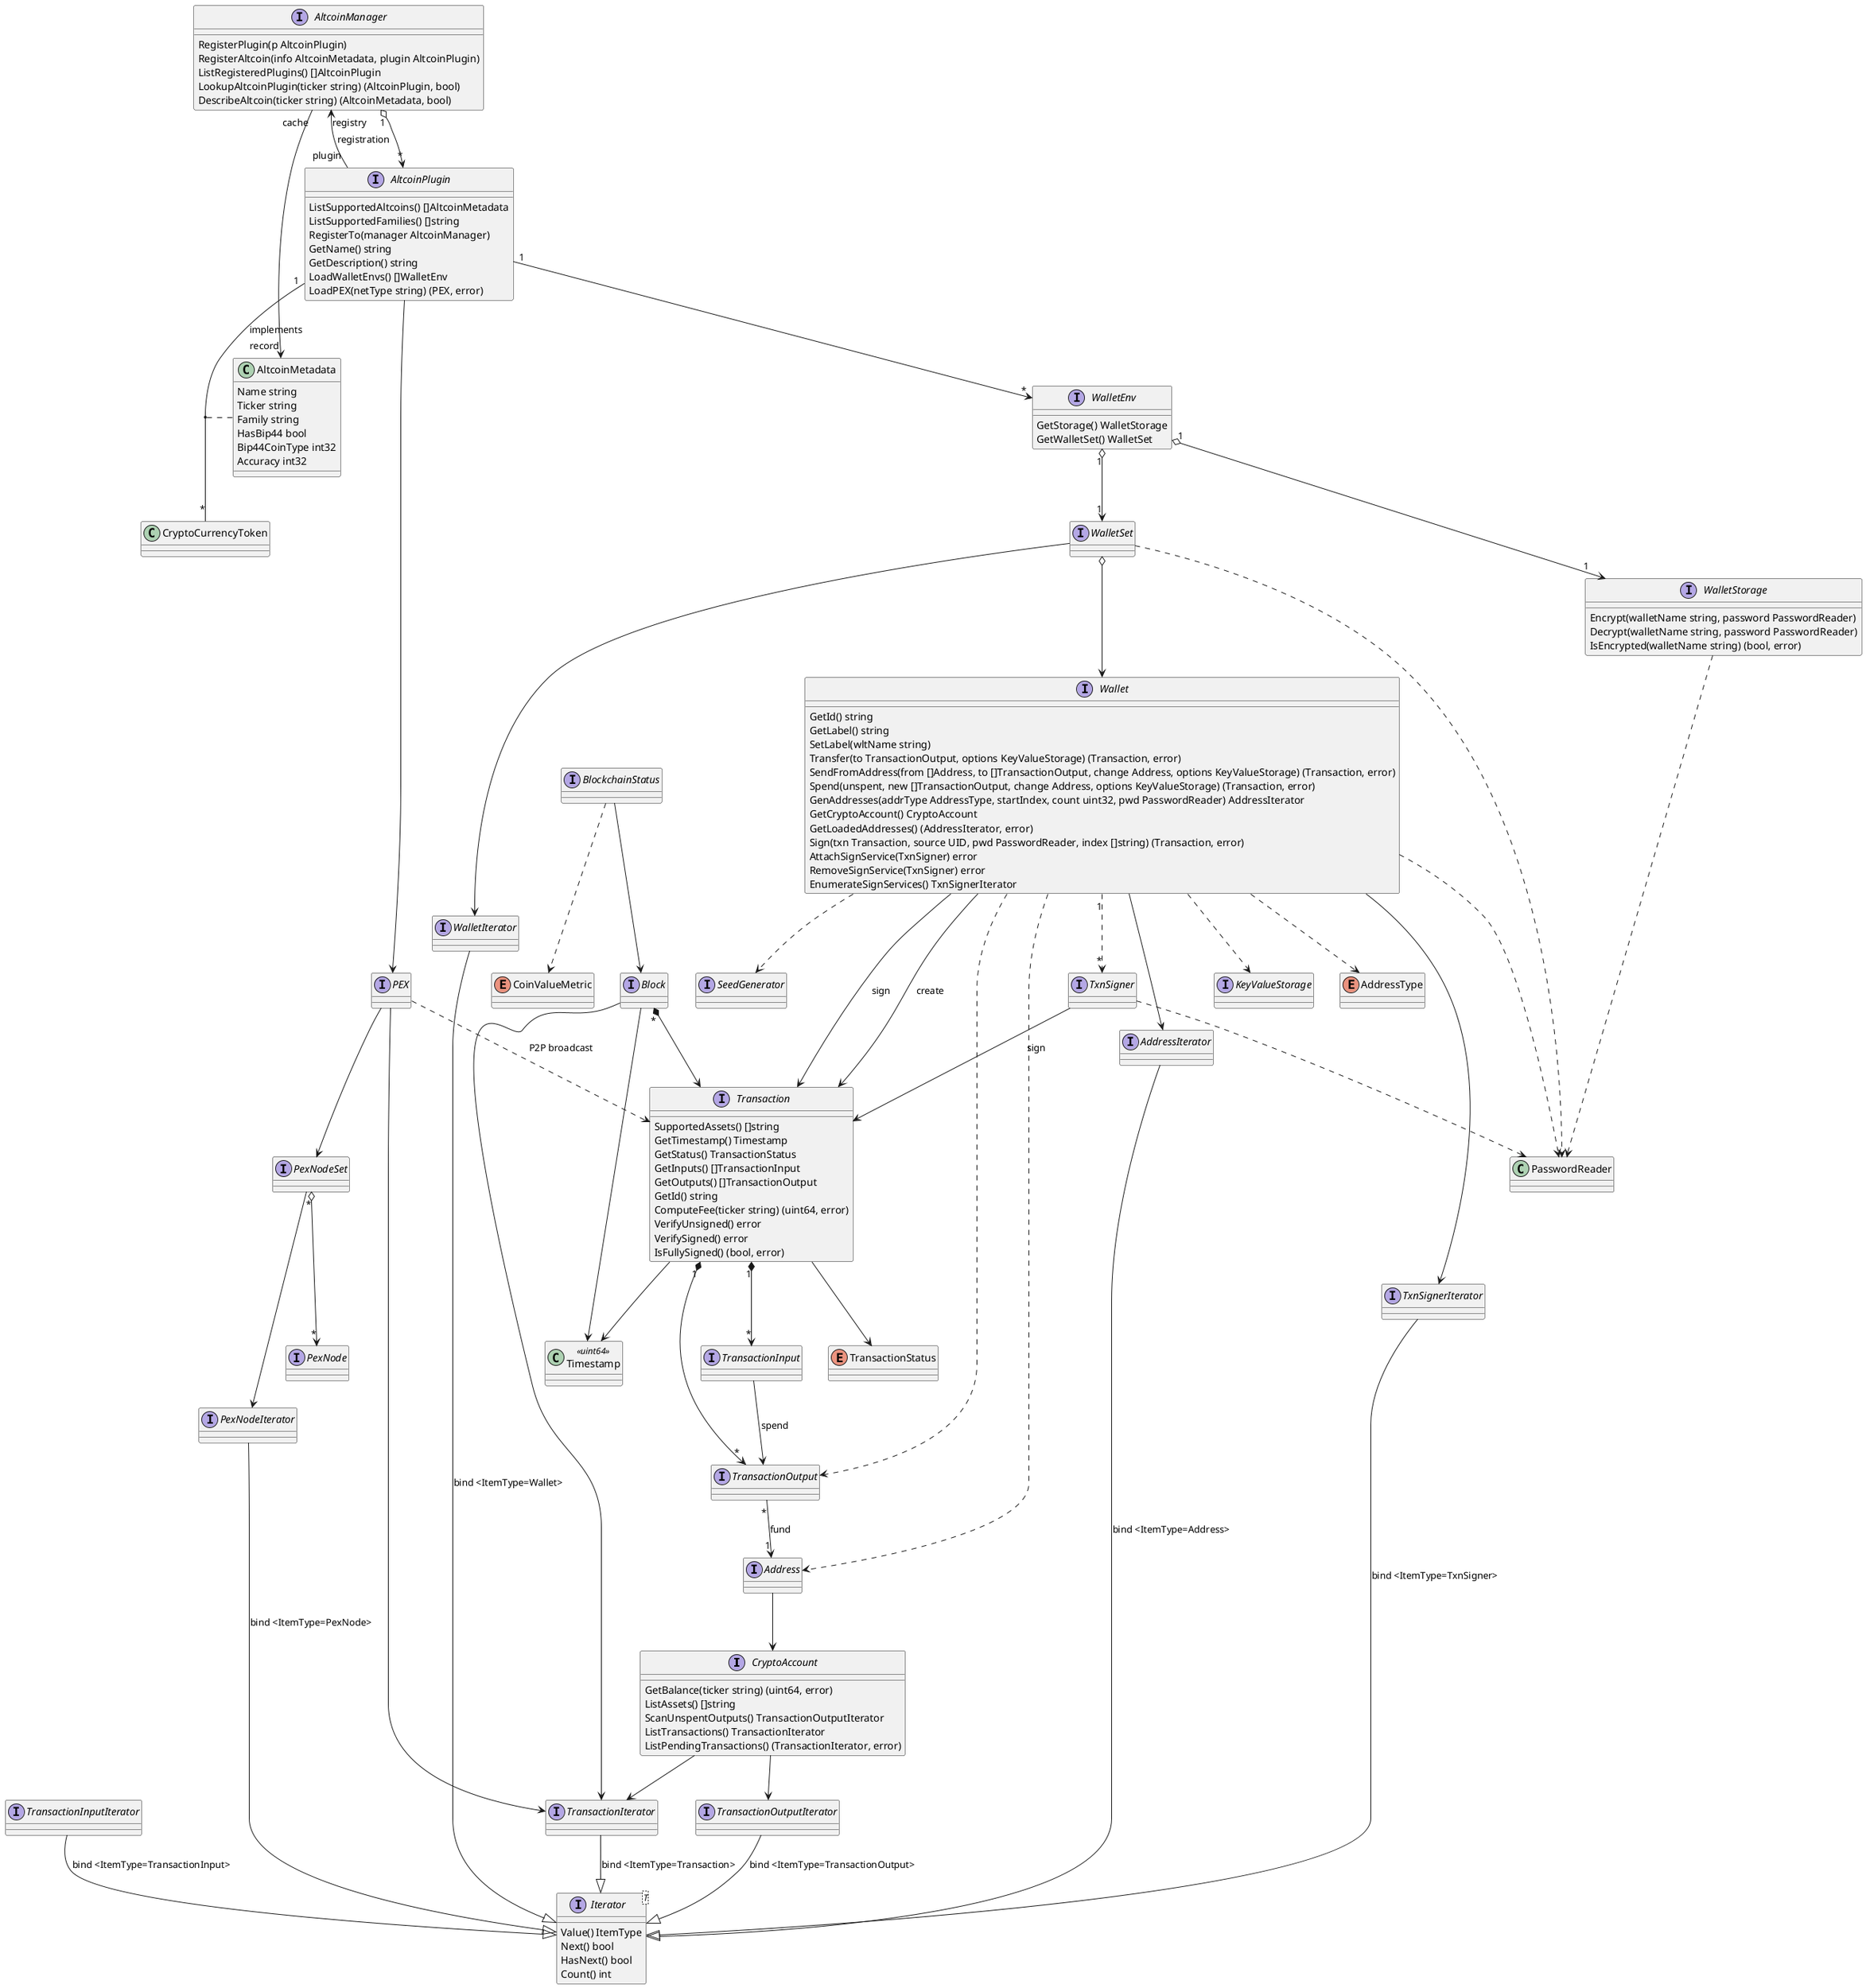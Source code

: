 
@startuml
skinparam ClassBorderColor<< CryptoCurrencyToken >> Black
skinparam ClassBackgroundColor<< CryptoCurrencyToken >> White


interface CryptoAccount
interface Address
interface Iterator<T>
interface AddressIterator
interface TxnSigner
interface TxnSignerIterator
class Timestamp <<uint64>>
enum TransactionStatus
interface Transaction
interface TransactionIterator
interface TransactionInput
interface TransactionInputIterator
interface TransactionOutput
interface TransactionOutputIterator
interface Block
interface AltcoinPlugin
interface AltcoinManager
enum CoinValueMetric
interface BlockchainStatus
interface PEX
interface PexNodeIterator
interface PexNodeSet
interface PexNode
interface KeyValueStorage
interface WalletSet
interface WalletStorage
interface WalletIterator
enum AddressType
interface Wallet
interface SeedGenerator
interface WalletEnv

TxnSignerIterator --|> Iterator : bind <ItemType=TxnSigner>
AddressIterator --|> Iterator : bind <ItemType=Address>
TransactionInputIterator --|> Iterator : bind <ItemType=TransactionInput>
TransactionOutputIterator --|> Iterator : bind <ItemType=TransactionOutput>
TransactionIterator --|> Iterator : bind <ItemType=Transaction>
PexNodeIterator --|> Iterator : bind <ItemType=PexNode>
WalletIterator --|> Iterator : bind <ItemType=Wallet>

class AltcoinMetadata {
	Name string
	Ticker string
	Family string
	HasBip44 bool
	Bip44CoinType int32
	Accuracy int32
}

CryptoAccount : GetBalance(ticker string) (uint64, error)
CryptoAccount : ListAssets() []string
CryptoAccount : ScanUnspentOutputs() TransactionOutputIterator
CryptoAccount : ListTransactions() TransactionIterator
CryptoAccount : ListPendingTransactions() (TransactionIterator, error)

CryptoAccount --> TransactionOutputIterator
CryptoAccount --> TransactionIterator

Address --> CryptoAccount

TxnSigner --> Transaction : sign
TxnSigner ..> PasswordReader

Iterator : Value() ItemType
Iterator : Next() bool
Iterator : HasNext() bool
Iterator : Count() int

Transaction : SupportedAssets() []string
Transaction : GetTimestamp() Timestamp
Transaction : GetStatus() TransactionStatus
Transaction : GetInputs() []TransactionInput
Transaction : GetOutputs() []TransactionOutput
Transaction : GetId() string
Transaction : ComputeFee(ticker string) (uint64, error)
Transaction : VerifyUnsigned() error
Transaction : VerifySigned() error
Transaction : IsFullySigned() (bool, error)

Transaction --> Timestamp
Transaction --> TransactionStatus
Transaction "1" *--> "*" TransactionInput
Transaction "1" *--> "*" TransactionOutput

TransactionInput --> TransactionOutput : spend

TransactionOutput "*" --> "1" Address : fund

Block "*" *--> Transaction
Block --> Timestamp
Block --> TransactionIterator

AltcoinPlugin : ListSupportedAltcoins() []AltcoinMetadata
AltcoinPlugin : ListSupportedFamilies() []string
AltcoinPlugin : RegisterTo(manager AltcoinManager)
AltcoinPlugin : GetName() string
AltcoinPlugin : GetDescription() string
AltcoinPlugin : LoadWalletEnvs() []WalletEnv
AltcoinPlugin : LoadPEX(netType string) (PEX, error)

class CryptoCurrencyToken

AltcoinPlugin "1" -- "*" CryptoCurrencyToken : implements
AltcoinManager "registry" <-- "plugin" AltcoinPlugin : registration
AltcoinPlugin "1" --> "*" WalletEnv
AltcoinPlugin --> PEX

(AltcoinPlugin, CryptoCurrencyToken) .. AltcoinMetadata

AltcoinManager : RegisterPlugin(p AltcoinPlugin)
AltcoinManager : RegisterAltcoin(info AltcoinMetadata, plugin AltcoinPlugin)
AltcoinManager : ListRegisteredPlugins() []AltcoinPlugin
AltcoinManager : LookupAltcoinPlugin(ticker string) (AltcoinPlugin, bool)
AltcoinManager : DescribeAltcoin(ticker string) (AltcoinMetadata, bool)

AltcoinManager "1" o--> "*" AltcoinPlugin
AltcoinManager "cache" --> "record" AltcoinMetadata

BlockchainStatus --> Block
BlockchainStatus ..> CoinValueMetric

PEX --> TransactionIterator
PEX --> PexNodeSet
PEX ..> Transaction : P2P broadcast

PexNodeSet --> PexNodeIterator
PexNodeSet "*" o--> "*" PexNode

WalletSet --> WalletIterator
WalletSet o--> Wallet
WalletSet ..> PasswordReader

WalletStorage : Encrypt(walletName string, password PasswordReader)
WalletStorage : Decrypt(walletName string, password PasswordReader)
WalletStorage : IsEncrypted(walletName string) (bool, error)

WalletStorage ..> PasswordReader

Wallet : GetId() string
Wallet : GetLabel() string
Wallet : SetLabel(wltName string)
Wallet : Transfer(to TransactionOutput, options KeyValueStorage) (Transaction, error)
Wallet : SendFromAddress(from []Address, to []TransactionOutput, change Address, options KeyValueStorage) (Transaction, error)
Wallet : Spend(unspent, new []TransactionOutput, change Address, options KeyValueStorage) (Transaction, error)
Wallet : GenAddresses(addrType AddressType, startIndex, count uint32, pwd PasswordReader) AddressIterator
Wallet : GetCryptoAccount() CryptoAccount
Wallet : GetLoadedAddresses() (AddressIterator, error)
Wallet : Sign(txn Transaction, source UID, pwd PasswordReader, index []string) (Transaction, error)
Wallet : AttachSignService(TxnSigner) error
Wallet : RemoveSignService(TxnSigner) error
Wallet : EnumerateSignServices() TxnSignerIterator

Wallet ..> PasswordReader
Wallet ..> KeyValueStorage
Wallet ..> TransactionOutput
Wallet --> Transaction : create
Wallet --> Transaction : sign
Wallet "1" ..> "*" TxnSigner
Wallet ..> Address
Wallet ..> AddressType
Wallet --> AddressIterator
Wallet --> TxnSignerIterator

Wallet ..> SeedGenerator

WalletEnv : GetStorage() WalletStorage
WalletEnv : GetWalletSet() WalletSet

WalletEnv "1" o--> "1" WalletStorage
WalletEnv "1" o--> "1" WalletSet

@enduml

